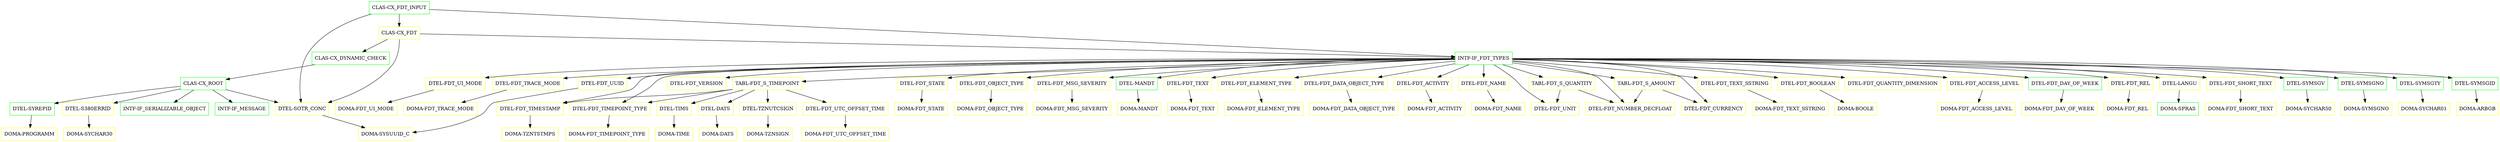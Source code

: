 digraph G {
  "CLAS-CX_FDT_INPUT" [shape=box,color=green];
  "INTF-IF_FDT_TYPES" [shape=box,color=green,URL="./INTF_IF_FDT_TYPES.html"];
  "DTEL-FDT_MSG_SEVERITY" [shape=box,color=yellow,URL="./DTEL_FDT_MSG_SEVERITY.html"];
  "DOMA-FDT_MSG_SEVERITY" [shape=box,color=yellow,URL="./DOMA_FDT_MSG_SEVERITY.html"];
  "DTEL-MANDT" [shape=box,color=green,URL="./DTEL_MANDT.html"];
  "DOMA-MANDT" [shape=box,color=yellow,URL="./DOMA_MANDT.html"];
  "DTEL-FDT_TEXT" [shape=box,color=yellow,URL="./DTEL_FDT_TEXT.html"];
  "DOMA-FDT_TEXT" [shape=box,color=yellow,URL="./DOMA_FDT_TEXT.html"];
  "DTEL-LANGU" [shape=box,color=yellow,URL="./DTEL_LANGU.html"];
  "DOMA-SPRAS" [shape=box,color=green,URL="./DOMA_SPRAS.html"];
  "DTEL-FDT_SHORT_TEXT" [shape=box,color=yellow,URL="./DTEL_FDT_SHORT_TEXT.html"];
  "DOMA-FDT_SHORT_TEXT" [shape=box,color=yellow,URL="./DOMA_FDT_SHORT_TEXT.html"];
  "DTEL-SYMSGV" [shape=box,color=green,URL="./DTEL_SYMSGV.html"];
  "DOMA-SYCHAR50" [shape=box,color=yellow,URL="./DOMA_SYCHAR50.html"];
  "DTEL-SYMSGNO" [shape=box,color=green,URL="./DTEL_SYMSGNO.html"];
  "DOMA-SYMSGNO" [shape=box,color=yellow,URL="./DOMA_SYMSGNO.html"];
  "DTEL-SYMSGTY" [shape=box,color=green,URL="./DTEL_SYMSGTY.html"];
  "DOMA-SYCHAR01" [shape=box,color=yellow,URL="./DOMA_SYCHAR01.html"];
  "DTEL-SYMSGID" [shape=box,color=green,URL="./DTEL_SYMSGID.html"];
  "DOMA-ARBGB" [shape=box,color=yellow,URL="./DOMA_ARBGB.html"];
  "DTEL-FDT_UI_MODE" [shape=box,color=yellow,URL="./DTEL_FDT_UI_MODE.html"];
  "DOMA-FDT_UI_MODE" [shape=box,color=yellow,URL="./DOMA_FDT_UI_MODE.html"];
  "DTEL-FDT_TRACE_MODE" [shape=box,color=yellow,URL="./DTEL_FDT_TRACE_MODE.html"];
  "DOMA-FDT_TRACE_MODE" [shape=box,color=yellow,URL="./DOMA_FDT_TRACE_MODE.html"];
  "DTEL-FDT_TIMESTAMP" [shape=box,color=yellow,URL="./DTEL_FDT_TIMESTAMP.html"];
  "DOMA-TZNTSTMPS" [shape=box,color=yellow,URL="./DOMA_TZNTSTMPS.html"];
  "DTEL-FDT_VERSION" [shape=box,color=yellow,URL="./DTEL_FDT_VERSION.html"];
  "DTEL-FDT_STATE" [shape=box,color=yellow,URL="./DTEL_FDT_STATE.html"];
  "DOMA-FDT_STATE" [shape=box,color=yellow,URL="./DOMA_FDT_STATE.html"];
  "DTEL-FDT_OBJECT_TYPE" [shape=box,color=yellow,URL="./DTEL_FDT_OBJECT_TYPE.html"];
  "DOMA-FDT_OBJECT_TYPE" [shape=box,color=yellow,URL="./DOMA_FDT_OBJECT_TYPE.html"];
  "DTEL-FDT_UUID" [shape=box,color=yellow,URL="./DTEL_FDT_UUID.html"];
  "DOMA-SYSUUID_C" [shape=box,color=yellow,URL="./DOMA_SYSUUID_C.html"];
  "DTEL-FDT_ELEMENT_TYPE" [shape=box,color=yellow,URL="./DTEL_FDT_ELEMENT_TYPE.html"];
  "DOMA-FDT_ELEMENT_TYPE" [shape=box,color=yellow,URL="./DOMA_FDT_ELEMENT_TYPE.html"];
  "DTEL-FDT_DATA_OBJECT_TYPE" [shape=box,color=yellow,URL="./DTEL_FDT_DATA_OBJECT_TYPE.html"];
  "DOMA-FDT_DATA_OBJECT_TYPE" [shape=box,color=yellow,URL="./DOMA_FDT_DATA_OBJECT_TYPE.html"];
  "DTEL-FDT_ACTIVITY" [shape=box,color=yellow,URL="./DTEL_FDT_ACTIVITY.html"];
  "DOMA-FDT_ACTIVITY" [shape=box,color=yellow,URL="./DOMA_FDT_ACTIVITY.html"];
  "DTEL-FDT_NAME" [shape=box,color=yellow,URL="./DTEL_FDT_NAME.html"];
  "DOMA-FDT_NAME" [shape=box,color=yellow,URL="./DOMA_FDT_NAME.html"];
  "TABL-FDT_S_TIMEPOINT" [shape=box,color=yellow,URL="./TABL_FDT_S_TIMEPOINT.html"];
  "DTEL-FDT_TIMEPOINT_TYPE" [shape=box,color=yellow,URL="./DTEL_FDT_TIMEPOINT_TYPE.html"];
  "DOMA-FDT_TIMEPOINT_TYPE" [shape=box,color=yellow,URL="./DOMA_FDT_TIMEPOINT_TYPE.html"];
  "DTEL-TZNUTCSIGN" [shape=box,color=yellow,URL="./DTEL_TZNUTCSIGN.html"];
  "DOMA-TZNSIGN" [shape=box,color=yellow,URL="./DOMA_TZNSIGN.html"];
  "DTEL-FDT_UTC_OFFSET_TIME" [shape=box,color=yellow,URL="./DTEL_FDT_UTC_OFFSET_TIME.html"];
  "DOMA-FDT_UTC_OFFSET_TIME" [shape=box,color=yellow,URL="./DOMA_FDT_UTC_OFFSET_TIME.html"];
  "DTEL-TIMS" [shape=box,color=yellow,URL="./DTEL_TIMS.html"];
  "DOMA-TIME" [shape=box,color=yellow,URL="./DOMA_TIME.html"];
  "DTEL-DATS" [shape=box,color=yellow,URL="./DTEL_DATS.html"];
  "DOMA-DATS" [shape=box,color=yellow,URL="./DOMA_DATS.html"];
  "TABL-FDT_S_QUANTITY" [shape=box,color=yellow,URL="./TABL_FDT_S_QUANTITY.html"];
  "DTEL-FDT_UNIT" [shape=box,color=yellow,URL="./DTEL_FDT_UNIT.html"];
  "DTEL-FDT_NUMBER_DECFLOAT" [shape=box,color=yellow,URL="./DTEL_FDT_NUMBER_DECFLOAT.html"];
  "TABL-FDT_S_AMOUNT" [shape=box,color=yellow,URL="./TABL_FDT_S_AMOUNT.html"];
  "DTEL-FDT_CURRENCY" [shape=box,color=yellow,URL="./DTEL_FDT_CURRENCY.html"];
  "DTEL-FDT_TEXT_SSTRING" [shape=box,color=yellow,URL="./DTEL_FDT_TEXT_SSTRING.html"];
  "DOMA-FDT_TEXT_SSTRING" [shape=box,color=yellow,URL="./DOMA_FDT_TEXT_SSTRING.html"];
  "DTEL-FDT_BOOLEAN" [shape=box,color=yellow,URL="./DTEL_FDT_BOOLEAN.html"];
  "DOMA-BOOLE" [shape=box,color=yellow,URL="./DOMA_BOOLE.html"];
  "DTEL-FDT_ACCESS_LEVEL" [shape=box,color=yellow,URL="./DTEL_FDT_ACCESS_LEVEL.html"];
  "DOMA-FDT_ACCESS_LEVEL" [shape=box,color=yellow,URL="./DOMA_FDT_ACCESS_LEVEL.html"];
  "DTEL-FDT_DAY_OF_WEEK" [shape=box,color=green,URL="./DTEL_FDT_DAY_OF_WEEK.html"];
  "DOMA-FDT_DAY_OF_WEEK" [shape=box,color=yellow,URL="./DOMA_FDT_DAY_OF_WEEK.html"];
  "DTEL-FDT_QUANTITY_DIMENSION" [shape=box,color=yellow,URL="./DTEL_FDT_QUANTITY_DIMENSION.html"];
  "DTEL-FDT_REL" [shape=box,color=yellow,URL="./DTEL_FDT_REL.html"];
  "DOMA-FDT_REL" [shape=box,color=yellow,URL="./DOMA_FDT_REL.html"];
  "CLAS-CX_FDT" [shape=box,color=yellow,URL="./CLAS_CX_FDT.html"];
  "CLAS-CX_DYNAMIC_CHECK" [shape=box,color=green,URL="./CLAS_CX_DYNAMIC_CHECK.html"];
  "CLAS-CX_ROOT" [shape=box,color=green,URL="./CLAS_CX_ROOT.html"];
  "INTF-IF_SERIALIZABLE_OBJECT" [shape=box,color=green,URL="./INTF_IF_SERIALIZABLE_OBJECT.html"];
  "INTF-IF_MESSAGE" [shape=box,color=green,URL="./INTF_IF_MESSAGE.html"];
  "DTEL-SYREPID" [shape=box,color=green,URL="./DTEL_SYREPID.html"];
  "DOMA-PROGRAMM" [shape=box,color=yellow,URL="./DOMA_PROGRAMM.html"];
  "DTEL-S380ERRID" [shape=box,color=yellow,URL="./DTEL_S380ERRID.html"];
  "DOMA-SYCHAR30" [shape=box,color=yellow,URL="./DOMA_SYCHAR30.html"];
  "DTEL-SOTR_CONC" [shape=box,color=yellow,URL="./DTEL_SOTR_CONC.html"];
  "CLAS-CX_FDT_INPUT" -> "DTEL-SOTR_CONC";
  "CLAS-CX_FDT_INPUT" -> "CLAS-CX_FDT";
  "CLAS-CX_FDT_INPUT" -> "INTF-IF_FDT_TYPES";
  "INTF-IF_FDT_TYPES" -> "DTEL-FDT_REL";
  "INTF-IF_FDT_TYPES" -> "DTEL-FDT_QUANTITY_DIMENSION";
  "INTF-IF_FDT_TYPES" -> "DTEL-FDT_DAY_OF_WEEK";
  "INTF-IF_FDT_TYPES" -> "DTEL-FDT_ACCESS_LEVEL";
  "INTF-IF_FDT_TYPES" -> "DTEL-FDT_TIMEPOINT_TYPE";
  "INTF-IF_FDT_TYPES" -> "DTEL-FDT_BOOLEAN";
  "INTF-IF_FDT_TYPES" -> "DTEL-FDT_CURRENCY";
  "INTF-IF_FDT_TYPES" -> "DTEL-FDT_NUMBER_DECFLOAT";
  "INTF-IF_FDT_TYPES" -> "DTEL-FDT_TEXT_SSTRING";
  "INTF-IF_FDT_TYPES" -> "DTEL-FDT_UNIT";
  "INTF-IF_FDT_TYPES" -> "TABL-FDT_S_AMOUNT";
  "INTF-IF_FDT_TYPES" -> "TABL-FDT_S_QUANTITY";
  "INTF-IF_FDT_TYPES" -> "TABL-FDT_S_TIMEPOINT";
  "INTF-IF_FDT_TYPES" -> "DTEL-FDT_NAME";
  "INTF-IF_FDT_TYPES" -> "DTEL-FDT_ACTIVITY";
  "INTF-IF_FDT_TYPES" -> "DTEL-FDT_DATA_OBJECT_TYPE";
  "INTF-IF_FDT_TYPES" -> "DTEL-FDT_ELEMENT_TYPE";
  "INTF-IF_FDT_TYPES" -> "DTEL-FDT_UUID";
  "INTF-IF_FDT_TYPES" -> "DTEL-FDT_OBJECT_TYPE";
  "INTF-IF_FDT_TYPES" -> "DTEL-FDT_STATE";
  "INTF-IF_FDT_TYPES" -> "DTEL-FDT_VERSION";
  "INTF-IF_FDT_TYPES" -> "DTEL-FDT_TIMESTAMP";
  "INTF-IF_FDT_TYPES" -> "DTEL-FDT_TRACE_MODE";
  "INTF-IF_FDT_TYPES" -> "DTEL-FDT_UI_MODE";
  "INTF-IF_FDT_TYPES" -> "DTEL-SYMSGID";
  "INTF-IF_FDT_TYPES" -> "DTEL-SYMSGTY";
  "INTF-IF_FDT_TYPES" -> "DTEL-SYMSGNO";
  "INTF-IF_FDT_TYPES" -> "DTEL-SYMSGV";
  "INTF-IF_FDT_TYPES" -> "DTEL-FDT_SHORT_TEXT";
  "INTF-IF_FDT_TYPES" -> "DTEL-LANGU";
  "INTF-IF_FDT_TYPES" -> "DTEL-FDT_TEXT";
  "INTF-IF_FDT_TYPES" -> "DTEL-MANDT";
  "INTF-IF_FDT_TYPES" -> "DTEL-FDT_MSG_SEVERITY";
  "DTEL-FDT_MSG_SEVERITY" -> "DOMA-FDT_MSG_SEVERITY";
  "DTEL-MANDT" -> "DOMA-MANDT";
  "DTEL-FDT_TEXT" -> "DOMA-FDT_TEXT";
  "DTEL-LANGU" -> "DOMA-SPRAS";
  "DTEL-FDT_SHORT_TEXT" -> "DOMA-FDT_SHORT_TEXT";
  "DTEL-SYMSGV" -> "DOMA-SYCHAR50";
  "DTEL-SYMSGNO" -> "DOMA-SYMSGNO";
  "DTEL-SYMSGTY" -> "DOMA-SYCHAR01";
  "DTEL-SYMSGID" -> "DOMA-ARBGB";
  "DTEL-FDT_UI_MODE" -> "DOMA-FDT_UI_MODE";
  "DTEL-FDT_TRACE_MODE" -> "DOMA-FDT_TRACE_MODE";
  "DTEL-FDT_TIMESTAMP" -> "DOMA-TZNTSTMPS";
  "DTEL-FDT_STATE" -> "DOMA-FDT_STATE";
  "DTEL-FDT_OBJECT_TYPE" -> "DOMA-FDT_OBJECT_TYPE";
  "DTEL-FDT_UUID" -> "DOMA-SYSUUID_C";
  "DTEL-FDT_ELEMENT_TYPE" -> "DOMA-FDT_ELEMENT_TYPE";
  "DTEL-FDT_DATA_OBJECT_TYPE" -> "DOMA-FDT_DATA_OBJECT_TYPE";
  "DTEL-FDT_ACTIVITY" -> "DOMA-FDT_ACTIVITY";
  "DTEL-FDT_NAME" -> "DOMA-FDT_NAME";
  "TABL-FDT_S_TIMEPOINT" -> "DTEL-DATS";
  "TABL-FDT_S_TIMEPOINT" -> "DTEL-TIMS";
  "TABL-FDT_S_TIMEPOINT" -> "DTEL-FDT_TIMESTAMP";
  "TABL-FDT_S_TIMEPOINT" -> "DTEL-FDT_UTC_OFFSET_TIME";
  "TABL-FDT_S_TIMEPOINT" -> "DTEL-TZNUTCSIGN";
  "TABL-FDT_S_TIMEPOINT" -> "DTEL-FDT_TIMEPOINT_TYPE";
  "DTEL-FDT_TIMEPOINT_TYPE" -> "DOMA-FDT_TIMEPOINT_TYPE";
  "DTEL-TZNUTCSIGN" -> "DOMA-TZNSIGN";
  "DTEL-FDT_UTC_OFFSET_TIME" -> "DOMA-FDT_UTC_OFFSET_TIME";
  "DTEL-TIMS" -> "DOMA-TIME";
  "DTEL-DATS" -> "DOMA-DATS";
  "TABL-FDT_S_QUANTITY" -> "DTEL-FDT_NUMBER_DECFLOAT";
  "TABL-FDT_S_QUANTITY" -> "DTEL-FDT_UNIT";
  "TABL-FDT_S_AMOUNT" -> "DTEL-FDT_NUMBER_DECFLOAT";
  "TABL-FDT_S_AMOUNT" -> "DTEL-FDT_CURRENCY";
  "DTEL-FDT_TEXT_SSTRING" -> "DOMA-FDT_TEXT_SSTRING";
  "DTEL-FDT_BOOLEAN" -> "DOMA-BOOLE";
  "DTEL-FDT_ACCESS_LEVEL" -> "DOMA-FDT_ACCESS_LEVEL";
  "DTEL-FDT_DAY_OF_WEEK" -> "DOMA-FDT_DAY_OF_WEEK";
  "DTEL-FDT_REL" -> "DOMA-FDT_REL";
  "CLAS-CX_FDT" -> "DTEL-SOTR_CONC";
  "CLAS-CX_FDT" -> "CLAS-CX_DYNAMIC_CHECK";
  "CLAS-CX_FDT" -> "INTF-IF_FDT_TYPES";
  "CLAS-CX_DYNAMIC_CHECK" -> "CLAS-CX_ROOT";
  "CLAS-CX_ROOT" -> "DTEL-SOTR_CONC";
  "CLAS-CX_ROOT" -> "DTEL-S380ERRID";
  "CLAS-CX_ROOT" -> "DTEL-SYREPID";
  "CLAS-CX_ROOT" -> "INTF-IF_MESSAGE";
  "CLAS-CX_ROOT" -> "INTF-IF_SERIALIZABLE_OBJECT";
  "DTEL-SYREPID" -> "DOMA-PROGRAMM";
  "DTEL-S380ERRID" -> "DOMA-SYCHAR30";
  "DTEL-SOTR_CONC" -> "DOMA-SYSUUID_C";
}
